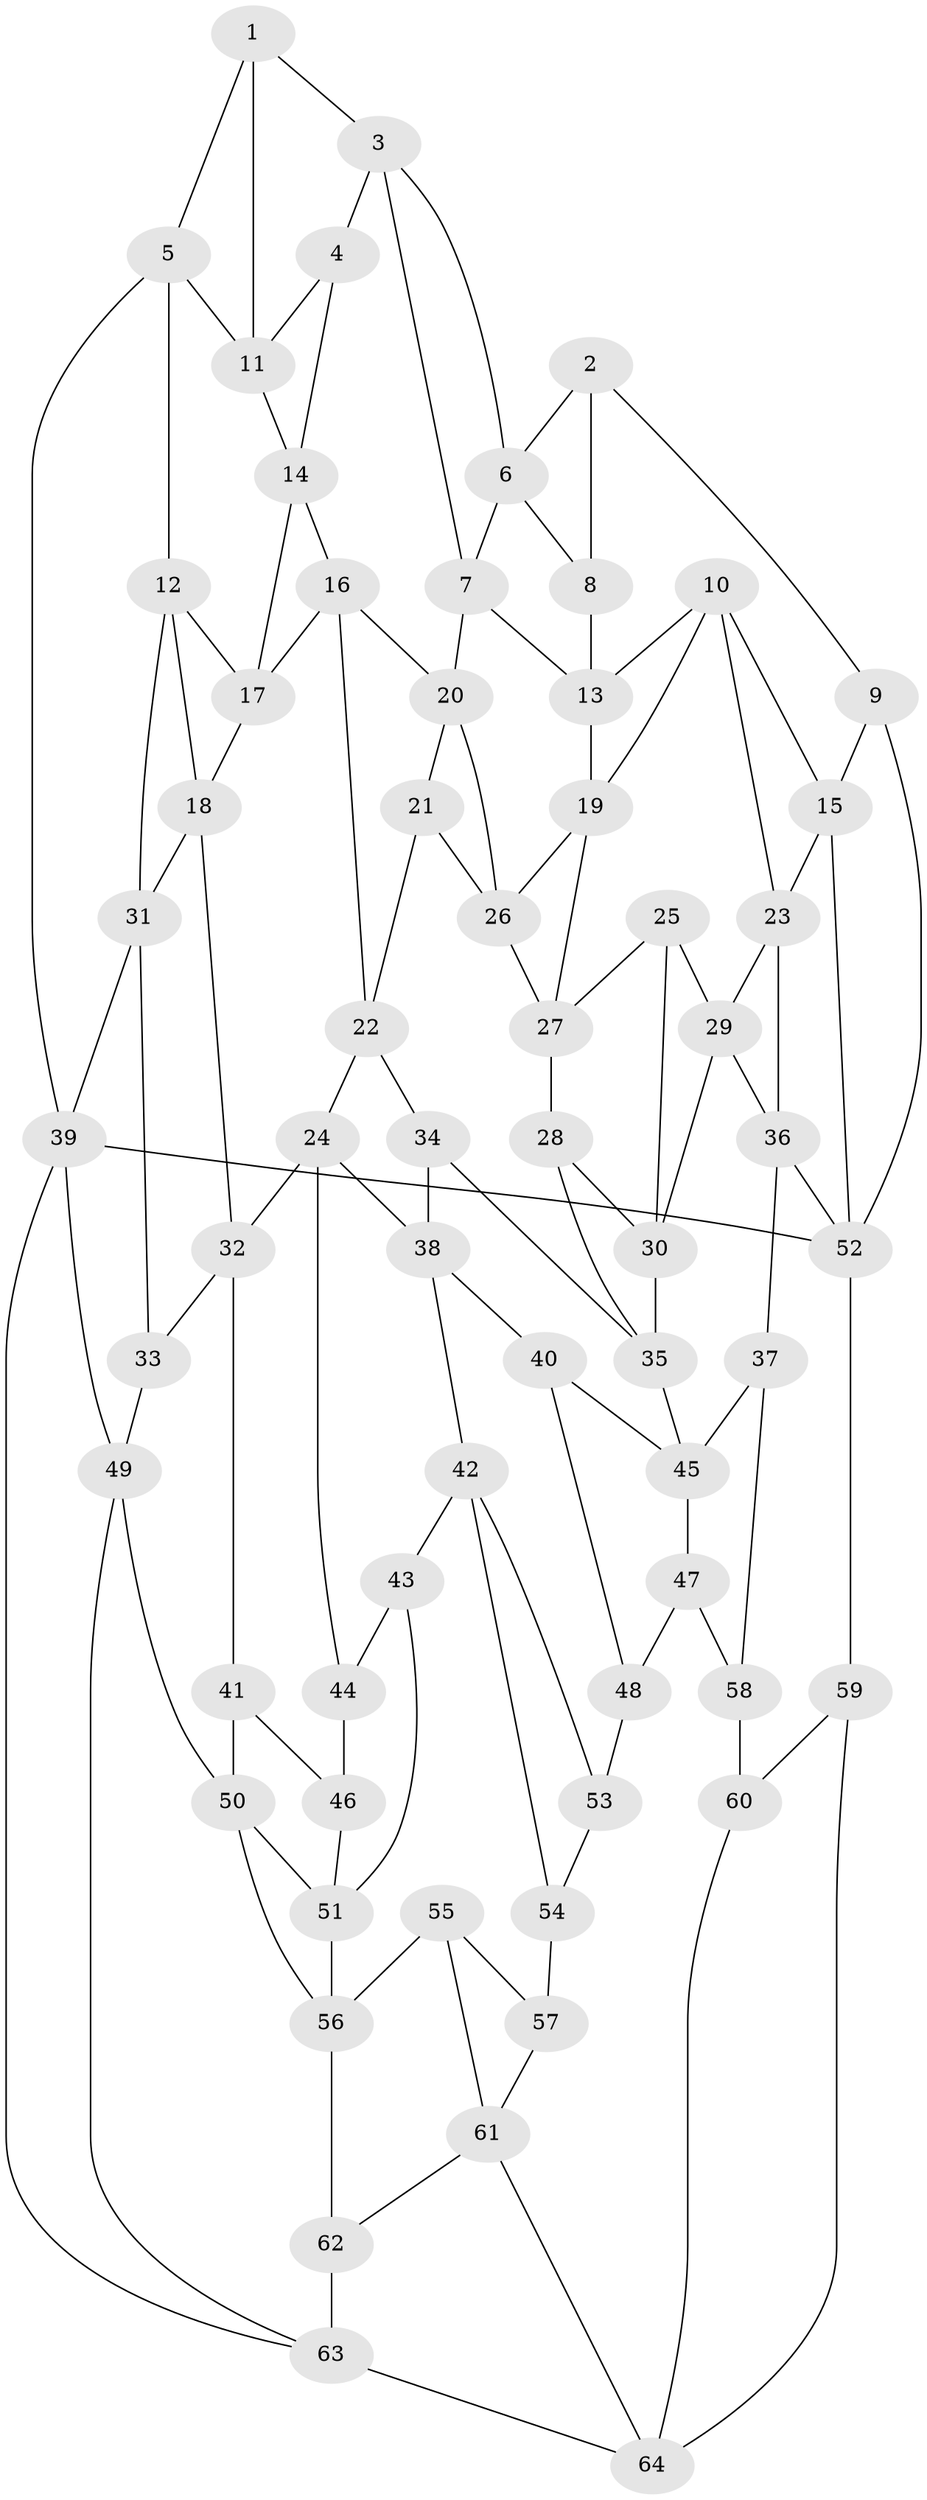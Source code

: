 // original degree distribution, {3: 0.015625, 5: 0.53125, 6: 0.21875, 4: 0.234375}
// Generated by graph-tools (version 1.1) at 2025/03/03/09/25 03:03:12]
// undirected, 64 vertices, 116 edges
graph export_dot {
graph [start="1"]
  node [color=gray90,style=filled];
  1;
  2;
  3;
  4;
  5;
  6;
  7;
  8;
  9;
  10;
  11;
  12;
  13;
  14;
  15;
  16;
  17;
  18;
  19;
  20;
  21;
  22;
  23;
  24;
  25;
  26;
  27;
  28;
  29;
  30;
  31;
  32;
  33;
  34;
  35;
  36;
  37;
  38;
  39;
  40;
  41;
  42;
  43;
  44;
  45;
  46;
  47;
  48;
  49;
  50;
  51;
  52;
  53;
  54;
  55;
  56;
  57;
  58;
  59;
  60;
  61;
  62;
  63;
  64;
  1 -- 3 [weight=1.0];
  1 -- 5 [weight=1.0];
  1 -- 11 [weight=1.0];
  2 -- 6 [weight=1.0];
  2 -- 8 [weight=1.0];
  2 -- 9 [weight=1.0];
  3 -- 4 [weight=1.0];
  3 -- 6 [weight=1.0];
  3 -- 7 [weight=1.0];
  4 -- 11 [weight=1.0];
  4 -- 14 [weight=1.0];
  5 -- 11 [weight=1.0];
  5 -- 12 [weight=1.0];
  5 -- 39 [weight=1.0];
  6 -- 7 [weight=1.0];
  6 -- 8 [weight=1.0];
  7 -- 13 [weight=1.0];
  7 -- 20 [weight=1.0];
  8 -- 13 [weight=1.0];
  9 -- 15 [weight=1.0];
  9 -- 52 [weight=1.0];
  10 -- 13 [weight=1.0];
  10 -- 15 [weight=1.0];
  10 -- 19 [weight=1.0];
  10 -- 23 [weight=1.0];
  11 -- 14 [weight=1.0];
  12 -- 17 [weight=1.0];
  12 -- 18 [weight=1.0];
  12 -- 31 [weight=1.0];
  13 -- 19 [weight=1.0];
  14 -- 16 [weight=1.0];
  14 -- 17 [weight=1.0];
  15 -- 23 [weight=1.0];
  15 -- 52 [weight=1.0];
  16 -- 17 [weight=1.0];
  16 -- 20 [weight=1.0];
  16 -- 22 [weight=1.0];
  17 -- 18 [weight=1.0];
  18 -- 31 [weight=1.0];
  18 -- 32 [weight=1.0];
  19 -- 26 [weight=1.0];
  19 -- 27 [weight=1.0];
  20 -- 21 [weight=1.0];
  20 -- 26 [weight=1.0];
  21 -- 22 [weight=1.0];
  21 -- 26 [weight=1.0];
  22 -- 24 [weight=1.0];
  22 -- 34 [weight=1.0];
  23 -- 29 [weight=1.0];
  23 -- 36 [weight=1.0];
  24 -- 32 [weight=1.0];
  24 -- 38 [weight=1.0];
  24 -- 44 [weight=1.0];
  25 -- 27 [weight=1.0];
  25 -- 29 [weight=1.0];
  25 -- 30 [weight=1.0];
  26 -- 27 [weight=1.0];
  27 -- 28 [weight=1.0];
  28 -- 30 [weight=1.0];
  28 -- 35 [weight=1.0];
  29 -- 30 [weight=1.0];
  29 -- 36 [weight=1.0];
  30 -- 35 [weight=1.0];
  31 -- 33 [weight=1.0];
  31 -- 39 [weight=1.0];
  32 -- 33 [weight=1.0];
  32 -- 41 [weight=1.0];
  33 -- 49 [weight=1.0];
  34 -- 35 [weight=1.0];
  34 -- 38 [weight=1.0];
  35 -- 45 [weight=1.0];
  36 -- 37 [weight=1.0];
  36 -- 52 [weight=1.0];
  37 -- 45 [weight=1.0];
  37 -- 58 [weight=1.0];
  38 -- 40 [weight=1.0];
  38 -- 42 [weight=1.0];
  39 -- 49 [weight=1.0];
  39 -- 52 [weight=2.0];
  39 -- 63 [weight=1.0];
  40 -- 45 [weight=1.0];
  40 -- 48 [weight=1.0];
  41 -- 46 [weight=1.0];
  41 -- 50 [weight=1.0];
  42 -- 43 [weight=1.0];
  42 -- 53 [weight=1.0];
  42 -- 54 [weight=1.0];
  43 -- 44 [weight=1.0];
  43 -- 51 [weight=1.0];
  44 -- 46 [weight=2.0];
  45 -- 47 [weight=1.0];
  46 -- 51 [weight=1.0];
  47 -- 48 [weight=1.0];
  47 -- 58 [weight=1.0];
  48 -- 53 [weight=2.0];
  49 -- 50 [weight=1.0];
  49 -- 63 [weight=1.0];
  50 -- 51 [weight=1.0];
  50 -- 56 [weight=1.0];
  51 -- 56 [weight=1.0];
  52 -- 59 [weight=1.0];
  53 -- 54 [weight=1.0];
  54 -- 57 [weight=2.0];
  55 -- 56 [weight=1.0];
  55 -- 57 [weight=1.0];
  55 -- 61 [weight=1.0];
  56 -- 62 [weight=1.0];
  57 -- 61 [weight=1.0];
  58 -- 60 [weight=2.0];
  59 -- 60 [weight=1.0];
  59 -- 64 [weight=1.0];
  60 -- 64 [weight=1.0];
  61 -- 62 [weight=1.0];
  61 -- 64 [weight=1.0];
  62 -- 63 [weight=2.0];
  63 -- 64 [weight=1.0];
}
